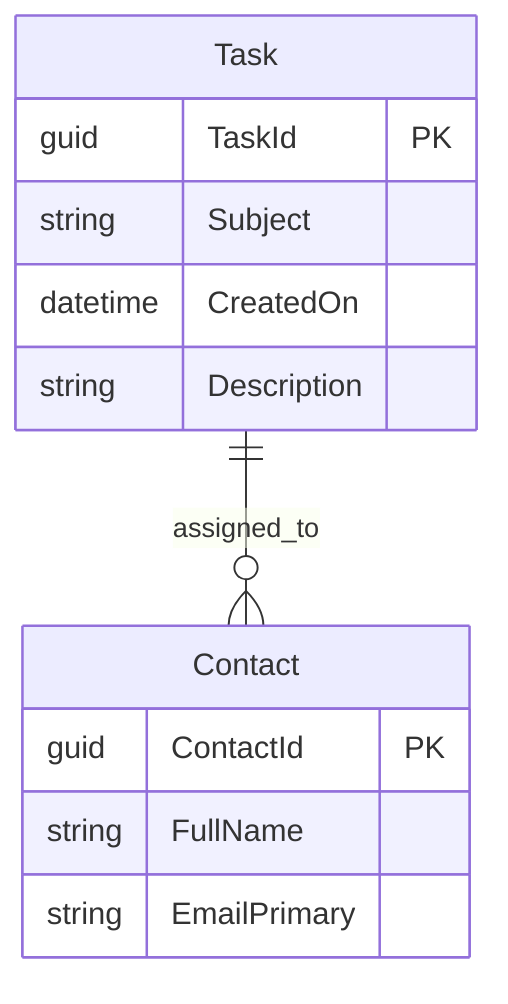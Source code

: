 erDiagram
    Task {
        guid TaskId PK
        string Subject
        datetime CreatedOn
        string Description
    }
    
    Contact {
        guid ContactId PK
        string FullName
        string EmailPrimary
    }
    
    Task ||--o{ Contact : "assigned_to"